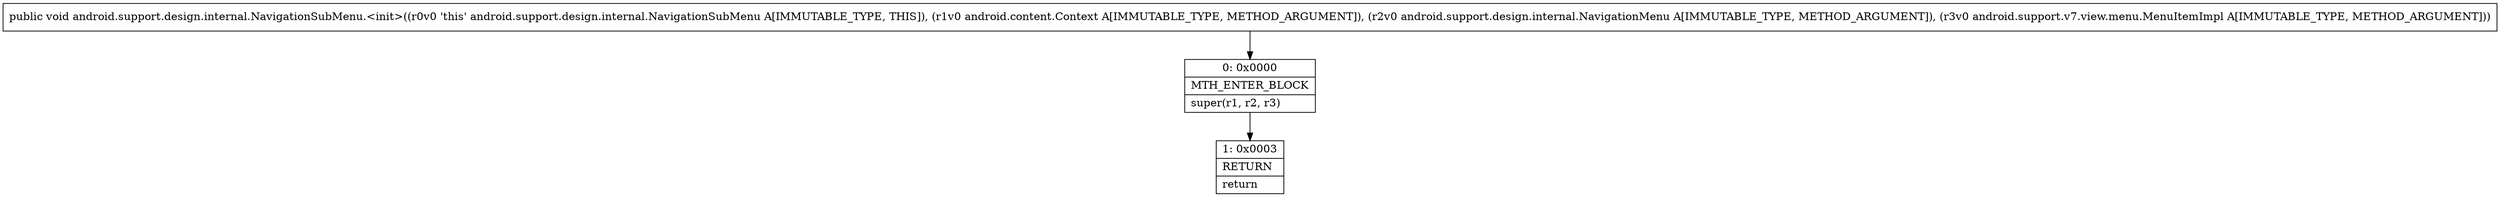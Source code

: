 digraph "CFG forandroid.support.design.internal.NavigationSubMenu.\<init\>(Landroid\/content\/Context;Landroid\/support\/design\/internal\/NavigationMenu;Landroid\/support\/v7\/view\/menu\/MenuItemImpl;)V" {
Node_0 [shape=record,label="{0\:\ 0x0000|MTH_ENTER_BLOCK\l|super(r1, r2, r3)\l}"];
Node_1 [shape=record,label="{1\:\ 0x0003|RETURN\l|return\l}"];
MethodNode[shape=record,label="{public void android.support.design.internal.NavigationSubMenu.\<init\>((r0v0 'this' android.support.design.internal.NavigationSubMenu A[IMMUTABLE_TYPE, THIS]), (r1v0 android.content.Context A[IMMUTABLE_TYPE, METHOD_ARGUMENT]), (r2v0 android.support.design.internal.NavigationMenu A[IMMUTABLE_TYPE, METHOD_ARGUMENT]), (r3v0 android.support.v7.view.menu.MenuItemImpl A[IMMUTABLE_TYPE, METHOD_ARGUMENT])) }"];
MethodNode -> Node_0;
Node_0 -> Node_1;
}

